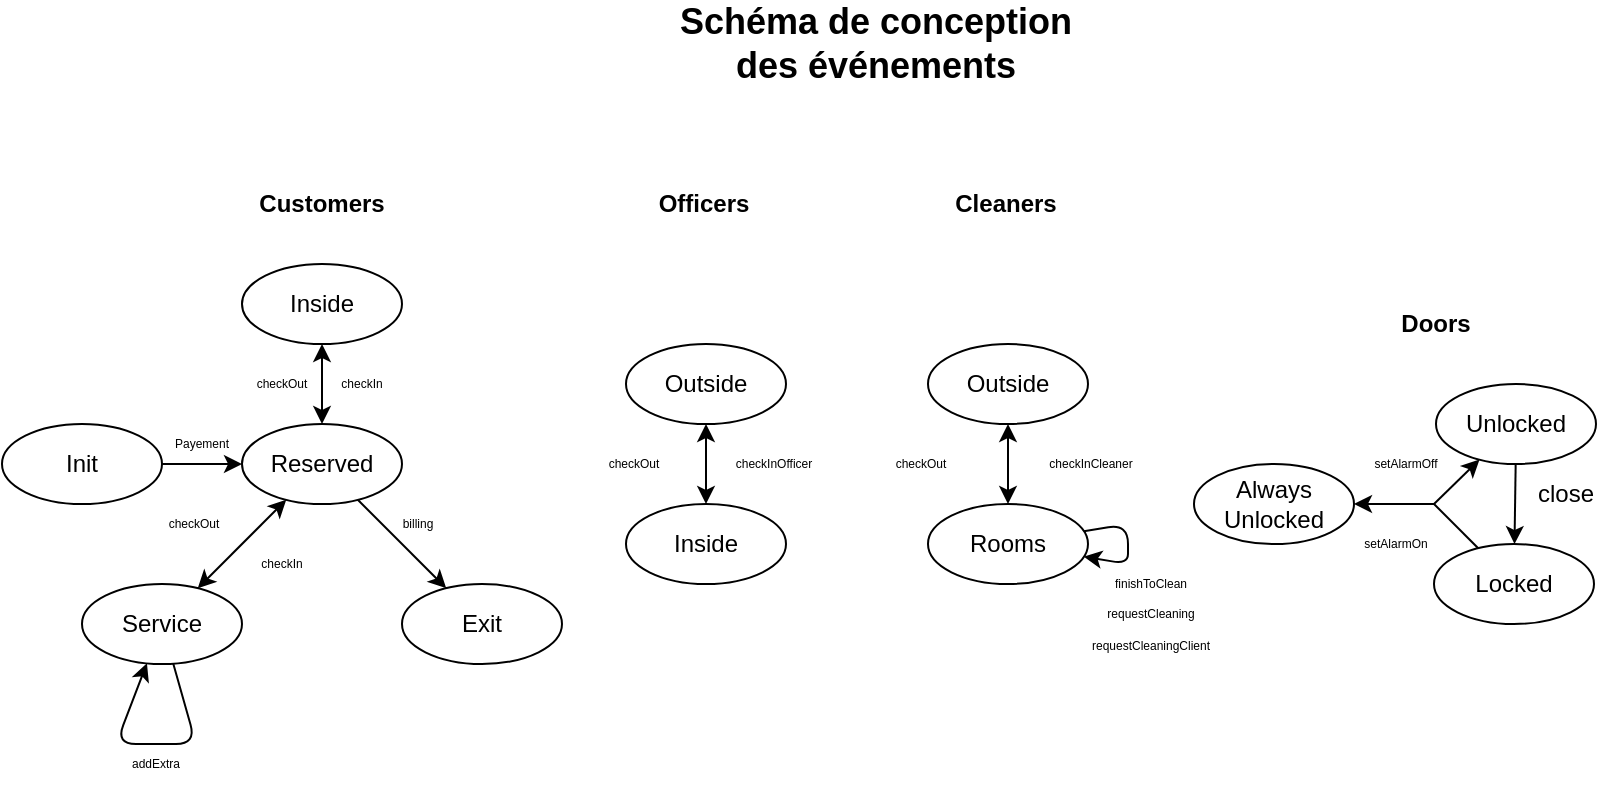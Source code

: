 <mxfile version="13.7.9" type="device"><diagram id="ZraS_0X_WGu9lrqXPS7P" name="Page-1"><mxGraphModel dx="981" dy="567" grid="1" gridSize="10" guides="1" tooltips="1" connect="1" arrows="1" fold="1" page="1" pageScale="1" pageWidth="827" pageHeight="1169" math="0" shadow="0"><root><mxCell id="0"/><mxCell id="1" parent="0"/><mxCell id="4WXW8zboLFEYp_F8zQzY-1" value="Init" style="ellipse;whiteSpace=wrap;html=1;" parent="1" vertex="1"><mxGeometry x="3" y="240" width="80" height="40" as="geometry"/></mxCell><mxCell id="4WXW8zboLFEYp_F8zQzY-2" value="Schéma de conception des événements" style="text;html=1;strokeColor=none;fillColor=none;align=center;verticalAlign=middle;whiteSpace=wrap;rounded=0;fontSize=18;fontStyle=1" parent="1" vertex="1"><mxGeometry x="330" y="40" width="220" height="20" as="geometry"/></mxCell><mxCell id="4WXW8zboLFEYp_F8zQzY-3" value="Reserved" style="ellipse;whiteSpace=wrap;html=1;" parent="1" vertex="1"><mxGeometry x="123" y="240" width="80" height="40" as="geometry"/></mxCell><mxCell id="4WXW8zboLFEYp_F8zQzY-4" value="" style="endArrow=classic;html=1;fontSize=18;" parent="1" source="4WXW8zboLFEYp_F8zQzY-1" target="4WXW8zboLFEYp_F8zQzY-3" edge="1"><mxGeometry width="50" height="50" relative="1" as="geometry"><mxPoint x="78" y="390" as="sourcePoint"/><mxPoint x="128" y="340" as="targetPoint"/></mxGeometry></mxCell><mxCell id="4WXW8zboLFEYp_F8zQzY-5" value="&lt;font style=&quot;font-size: 6px;&quot;&gt;Payement&lt;/font&gt;" style="text;html=1;strokeColor=none;fillColor=none;align=center;verticalAlign=middle;whiteSpace=wrap;rounded=0;fontSize=6;" parent="1" vertex="1"><mxGeometry x="83" y="240" width="40" height="20" as="geometry"/></mxCell><mxCell id="4WXW8zboLFEYp_F8zQzY-6" value="Inside" style="ellipse;whiteSpace=wrap;html=1;" parent="1" vertex="1"><mxGeometry x="123" y="160" width="80" height="40" as="geometry"/></mxCell><mxCell id="4WXW8zboLFEYp_F8zQzY-7" value="" style="endArrow=classic;html=1;fontSize=18;startArrow=classic;startFill=1;" parent="1" source="4WXW8zboLFEYp_F8zQzY-3" target="4WXW8zboLFEYp_F8zQzY-6" edge="1"><mxGeometry width="50" height="50" relative="1" as="geometry"><mxPoint x="133" y="190" as="sourcePoint"/><mxPoint x="173" y="190" as="targetPoint"/></mxGeometry></mxCell><mxCell id="4WXW8zboLFEYp_F8zQzY-8" value="&lt;font style=&quot;font-size: 6px;&quot;&gt;checkIn&lt;/font&gt;" style="text;html=1;strokeColor=none;fillColor=none;align=center;verticalAlign=middle;whiteSpace=wrap;rounded=0;fontSize=6;" parent="1" vertex="1"><mxGeometry x="163" y="210" width="40" height="20" as="geometry"/></mxCell><mxCell id="4WXW8zboLFEYp_F8zQzY-9" value="&lt;font style=&quot;font-size: 6px;&quot;&gt;checkOut&lt;/font&gt;" style="text;html=1;strokeColor=none;fillColor=none;align=center;verticalAlign=middle;whiteSpace=wrap;rounded=0;fontSize=6;" parent="1" vertex="1"><mxGeometry x="123" y="210" width="40" height="20" as="geometry"/></mxCell><mxCell id="4WXW8zboLFEYp_F8zQzY-10" value="Service" style="ellipse;whiteSpace=wrap;html=1;" parent="1" vertex="1"><mxGeometry x="43" y="320" width="80" height="40" as="geometry"/></mxCell><mxCell id="4WXW8zboLFEYp_F8zQzY-11" value="" style="endArrow=classic;html=1;fontSize=18;startArrow=classic;startFill=1;" parent="1" source="4WXW8zboLFEYp_F8zQzY-3" target="4WXW8zboLFEYp_F8zQzY-10" edge="1"><mxGeometry width="50" height="50" relative="1" as="geometry"><mxPoint x="206.282" y="258.906" as="sourcePoint"/><mxPoint x="259.718" y="241.094" as="targetPoint"/></mxGeometry></mxCell><mxCell id="4WXW8zboLFEYp_F8zQzY-12" value="&lt;font style=&quot;font-size: 6px&quot;&gt;checkIn&lt;/font&gt;" style="text;html=1;strokeColor=none;fillColor=none;align=center;verticalAlign=middle;whiteSpace=wrap;rounded=0;fontSize=6;" parent="1" vertex="1"><mxGeometry x="123" y="300" width="40" height="20" as="geometry"/></mxCell><mxCell id="4WXW8zboLFEYp_F8zQzY-13" value="&lt;font style=&quot;font-size: 6px&quot;&gt;checkOut&lt;/font&gt;" style="text;html=1;strokeColor=none;fillColor=none;align=center;verticalAlign=middle;whiteSpace=wrap;rounded=0;fontSize=6;" parent="1" vertex="1"><mxGeometry x="75" y="280" width="48" height="20" as="geometry"/></mxCell><mxCell id="4WXW8zboLFEYp_F8zQzY-16" value="Exit" style="ellipse;whiteSpace=wrap;html=1;" parent="1" vertex="1"><mxGeometry x="203" y="320" width="80" height="40" as="geometry"/></mxCell><mxCell id="4WXW8zboLFEYp_F8zQzY-17" value="" style="endArrow=classic;html=1;fontSize=18;" parent="1" source="4WXW8zboLFEYp_F8zQzY-3" target="4WXW8zboLFEYp_F8zQzY-16" edge="1"><mxGeometry width="50" height="50" relative="1" as="geometry"><mxPoint x="189.97" y="287.635" as="sourcePoint"/><mxPoint x="147" y="320" as="targetPoint"/></mxGeometry></mxCell><mxCell id="4WXW8zboLFEYp_F8zQzY-18" value="&lt;font style=&quot;font-size: 6px&quot;&gt;billing&lt;/font&gt;" style="text;html=1;strokeColor=none;fillColor=none;align=center;verticalAlign=middle;whiteSpace=wrap;rounded=0;fontSize=6;" parent="1" vertex="1"><mxGeometry x="201" y="280" width="20" height="20" as="geometry"/></mxCell><mxCell id="4WXW8zboLFEYp_F8zQzY-19" value="" style="endArrow=classic;html=1;fontSize=18;" parent="1" source="4WXW8zboLFEYp_F8zQzY-10" target="4WXW8zboLFEYp_F8zQzY-10" edge="1"><mxGeometry width="50" height="50" relative="1" as="geometry"><mxPoint x="237" y="329.6" as="sourcePoint"/><mxPoint x="203" y="320" as="targetPoint"/><Array as="points"><mxPoint x="100" y="400"/><mxPoint x="60" y="400"/></Array></mxGeometry></mxCell><mxCell id="4WXW8zboLFEYp_F8zQzY-20" value="addExtra" style="text;html=1;strokeColor=none;fillColor=none;align=center;verticalAlign=middle;whiteSpace=wrap;rounded=0;fontSize=6;" parent="1" vertex="1"><mxGeometry x="60" y="400" width="40" height="20" as="geometry"/></mxCell><mxCell id="4WXW8zboLFEYp_F8zQzY-21" value="&lt;font style=&quot;font-size: 12px&quot;&gt;&lt;b&gt;Customers&lt;/b&gt;&lt;/font&gt;" style="text;html=1;strokeColor=none;fillColor=none;align=center;verticalAlign=middle;whiteSpace=wrap;rounded=0;fontSize=6;" parent="1" vertex="1"><mxGeometry x="123" y="120" width="80" height="20" as="geometry"/></mxCell><mxCell id="4WXW8zboLFEYp_F8zQzY-22" value="&lt;font style=&quot;font-size: 12px&quot;&gt;&lt;b&gt;Officers&lt;/b&gt;&lt;/font&gt;" style="text;html=1;strokeColor=none;fillColor=none;align=center;verticalAlign=middle;whiteSpace=wrap;rounded=0;fontSize=6;" parent="1" vertex="1"><mxGeometry x="329" y="120" width="50" height="20" as="geometry"/></mxCell><mxCell id="4WXW8zboLFEYp_F8zQzY-23" value="&lt;font style=&quot;font-size: 12px&quot;&gt;&lt;b&gt;Cleaners&lt;/b&gt;&lt;/font&gt;" style="text;html=1;strokeColor=none;fillColor=none;align=center;verticalAlign=middle;whiteSpace=wrap;rounded=0;fontSize=6;" parent="1" vertex="1"><mxGeometry x="465" y="120" width="80" height="20" as="geometry"/></mxCell><mxCell id="4WXW8zboLFEYp_F8zQzY-25" value="Outside" style="ellipse;whiteSpace=wrap;html=1;" parent="1" vertex="1"><mxGeometry x="315" y="200" width="80" height="40" as="geometry"/></mxCell><mxCell id="4WXW8zboLFEYp_F8zQzY-26" value="Inside" style="ellipse;whiteSpace=wrap;html=1;" parent="1" vertex="1"><mxGeometry x="315" y="280" width="80" height="40" as="geometry"/></mxCell><mxCell id="4WXW8zboLFEYp_F8zQzY-27" value="" style="endArrow=classic;html=1;fontSize=18;startArrow=classic;startFill=1;" parent="1" source="4WXW8zboLFEYp_F8zQzY-25" target="4WXW8zboLFEYp_F8zQzY-26" edge="1"><mxGeometry width="50" height="50" relative="1" as="geometry"><mxPoint x="107.111" y="287.889" as="sourcePoint"/><mxPoint x="62.889" y="332.111" as="targetPoint"/></mxGeometry></mxCell><mxCell id="4WXW8zboLFEYp_F8zQzY-28" value="&lt;font style=&quot;font-size: 6px&quot;&gt;checkInOfficer&lt;/font&gt;" style="text;html=1;strokeColor=none;fillColor=none;align=center;verticalAlign=middle;whiteSpace=wrap;rounded=0;fontSize=6;" parent="1" vertex="1"><mxGeometry x="369" y="250" width="40" height="20" as="geometry"/></mxCell><mxCell id="4WXW8zboLFEYp_F8zQzY-29" value="&lt;font style=&quot;font-size: 6px&quot;&gt;checkOut&lt;/font&gt;" style="text;html=1;strokeColor=none;fillColor=none;align=center;verticalAlign=middle;whiteSpace=wrap;rounded=0;fontSize=6;" parent="1" vertex="1"><mxGeometry x="299" y="250" width="40" height="20" as="geometry"/></mxCell><mxCell id="4WXW8zboLFEYp_F8zQzY-30" value="Outside" style="ellipse;whiteSpace=wrap;html=1;" parent="1" vertex="1"><mxGeometry x="466" y="200" width="80" height="40" as="geometry"/></mxCell><mxCell id="4WXW8zboLFEYp_F8zQzY-31" value="Rooms" style="ellipse;whiteSpace=wrap;html=1;" parent="1" vertex="1"><mxGeometry x="466" y="280" width="80" height="40" as="geometry"/></mxCell><mxCell id="4WXW8zboLFEYp_F8zQzY-32" value="" style="endArrow=classic;html=1;fontSize=18;startArrow=classic;startFill=1;fontStyle=1" parent="1" source="4WXW8zboLFEYp_F8zQzY-30" target="4WXW8zboLFEYp_F8zQzY-31" edge="1"><mxGeometry width="50" height="50" relative="1" as="geometry"><mxPoint x="258.111" y="287.889" as="sourcePoint"/><mxPoint x="213.889" y="332.111" as="targetPoint"/></mxGeometry></mxCell><mxCell id="4WXW8zboLFEYp_F8zQzY-33" value="&lt;font style=&quot;font-size: 6px&quot;&gt;checkInCleaner&lt;/font&gt;" style="text;html=1;strokeColor=none;fillColor=none;align=center;verticalAlign=middle;whiteSpace=wrap;rounded=0;fontSize=6;" parent="1" vertex="1"><mxGeometry x="520" y="250" width="55" height="20" as="geometry"/></mxCell><mxCell id="4WXW8zboLFEYp_F8zQzY-34" value="&lt;font style=&quot;font-size: 6px&quot;&gt;checkOut&lt;/font&gt;" style="text;html=1;strokeColor=none;fillColor=none;align=center;verticalAlign=middle;whiteSpace=wrap;rounded=0;fontSize=6;" parent="1" vertex="1"><mxGeometry x="435" y="250" width="55" height="20" as="geometry"/></mxCell><mxCell id="4WXW8zboLFEYp_F8zQzY-38" value="&lt;font style=&quot;font-size: 6px&quot;&gt;setAlarmOff&lt;/font&gt;" style="text;html=1;strokeColor=none;fillColor=none;align=center;verticalAlign=middle;whiteSpace=wrap;rounded=0;fontSize=6;" parent="1" vertex="1"><mxGeometry x="685" y="250" width="40" height="20" as="geometry"/></mxCell><mxCell id="4WXW8zboLFEYp_F8zQzY-39" value="&lt;font style=&quot;font-size: 6px&quot;&gt;setAlarmOn&lt;/font&gt;" style="text;html=1;strokeColor=none;fillColor=none;align=center;verticalAlign=middle;whiteSpace=wrap;rounded=0;fontSize=6;" parent="1" vertex="1"><mxGeometry x="685" y="290" width="30" height="20" as="geometry"/></mxCell><mxCell id="4WXW8zboLFEYp_F8zQzY-40" value="&lt;font style=&quot;font-size: 12px&quot;&gt;&lt;b&gt;Doors&lt;/b&gt;&lt;/font&gt;" style="text;html=1;strokeColor=none;fillColor=none;align=center;verticalAlign=middle;whiteSpace=wrap;rounded=0;fontSize=6;" parent="1" vertex="1"><mxGeometry x="695" y="180" width="50" height="20" as="geometry"/></mxCell><mxCell id="4WXW8zboLFEYp_F8zQzY-41" value="Locked" style="ellipse;whiteSpace=wrap;html=1;" parent="1" vertex="1"><mxGeometry x="719" y="300" width="80" height="40" as="geometry"/></mxCell><mxCell id="4WXW8zboLFEYp_F8zQzY-42" value="Unlocked" style="ellipse;whiteSpace=wrap;html=1;" parent="1" vertex="1"><mxGeometry x="720" y="220" width="80" height="40" as="geometry"/></mxCell><mxCell id="4WXW8zboLFEYp_F8zQzY-43" value="" style="endArrow=classic;html=1;fontSize=18;startArrow=none;startFill=0;" parent="1" source="4WXW8zboLFEYp_F8zQzY-42" target="4WXW8zboLFEYp_F8zQzY-41" edge="1"><mxGeometry width="50" height="50" relative="1" as="geometry"><mxPoint x="772.5" y="270" as="sourcePoint"/><mxPoint x="772.5" y="310" as="targetPoint"/></mxGeometry></mxCell><mxCell id="4WXW8zboLFEYp_F8zQzY-44" value="close" style="text;html=1;strokeColor=none;fillColor=none;align=center;verticalAlign=middle;whiteSpace=wrap;rounded=0;" parent="1" vertex="1"><mxGeometry x="770" y="270" width="30" height="10" as="geometry"/></mxCell><mxCell id="tt6yVCI2ieGNVAwPAmW2-2" value="Always Unlocked" style="ellipse;whiteSpace=wrap;html=1;" parent="1" vertex="1"><mxGeometry x="599" y="260" width="80" height="40" as="geometry"/></mxCell><mxCell id="tt6yVCI2ieGNVAwPAmW2-3" value="" style="endArrow=classic;html=1;" parent="1" target="tt6yVCI2ieGNVAwPAmW2-2" edge="1"><mxGeometry width="50" height="50" relative="1" as="geometry"><mxPoint x="719" y="280" as="sourcePoint"/><mxPoint x="719" y="200" as="targetPoint"/></mxGeometry></mxCell><mxCell id="tt6yVCI2ieGNVAwPAmW2-4" value="" style="endArrow=classic;html=1;" parent="1" target="4WXW8zboLFEYp_F8zQzY-42" edge="1"><mxGeometry width="50" height="50" relative="1" as="geometry"><mxPoint x="719" y="280" as="sourcePoint"/><mxPoint x="709" y="250" as="targetPoint"/></mxGeometry></mxCell><mxCell id="tt6yVCI2ieGNVAwPAmW2-5" value="" style="endArrow=none;html=1;endFill=0;" parent="1" target="4WXW8zboLFEYp_F8zQzY-41" edge="1"><mxGeometry width="50" height="50" relative="1" as="geometry"><mxPoint x="719" y="280" as="sourcePoint"/><mxPoint x="754.365" y="254.694" as="targetPoint"/></mxGeometry></mxCell><mxCell id="DFPfAd17l3Z98CVX4gny-1" value="" style="endArrow=classic;html=1;fontSize=18;startArrow=none;startFill=0;" parent="1" source="4WXW8zboLFEYp_F8zQzY-31" target="4WXW8zboLFEYp_F8zQzY-31" edge="1"><mxGeometry width="50" height="50" relative="1" as="geometry"><mxPoint x="560" y="370" as="sourcePoint"/><mxPoint x="560" y="410" as="targetPoint"/></mxGeometry></mxCell><mxCell id="DFPfAd17l3Z98CVX4gny-2" value="&lt;font style=&quot;font-size: 6px&quot;&gt;finishToClean&lt;/font&gt;" style="text;html=1;strokeColor=none;fillColor=none;align=center;verticalAlign=middle;whiteSpace=wrap;rounded=0;fontSize=6;" parent="1" vertex="1"><mxGeometry x="550" y="315" width="55" height="10" as="geometry"/></mxCell><mxCell id="DFPfAd17l3Z98CVX4gny-4" value="&lt;font style=&quot;font-size: 6px&quot;&gt;requestCleaning&lt;/font&gt;" style="text;html=1;strokeColor=none;fillColor=none;align=center;verticalAlign=middle;whiteSpace=wrap;rounded=0;fontSize=6;" parent="1" vertex="1"><mxGeometry x="550" y="330" width="55" height="10" as="geometry"/></mxCell><mxCell id="DFPfAd17l3Z98CVX4gny-5" value="&lt;font style=&quot;font-size: 6px&quot;&gt;requestCleaningClient&lt;/font&gt;" style="text;html=1;strokeColor=none;fillColor=none;align=center;verticalAlign=middle;whiteSpace=wrap;rounded=0;fontSize=6;" parent="1" vertex="1"><mxGeometry x="550" y="346" width="55" height="10" as="geometry"/></mxCell></root></mxGraphModel></diagram></mxfile>